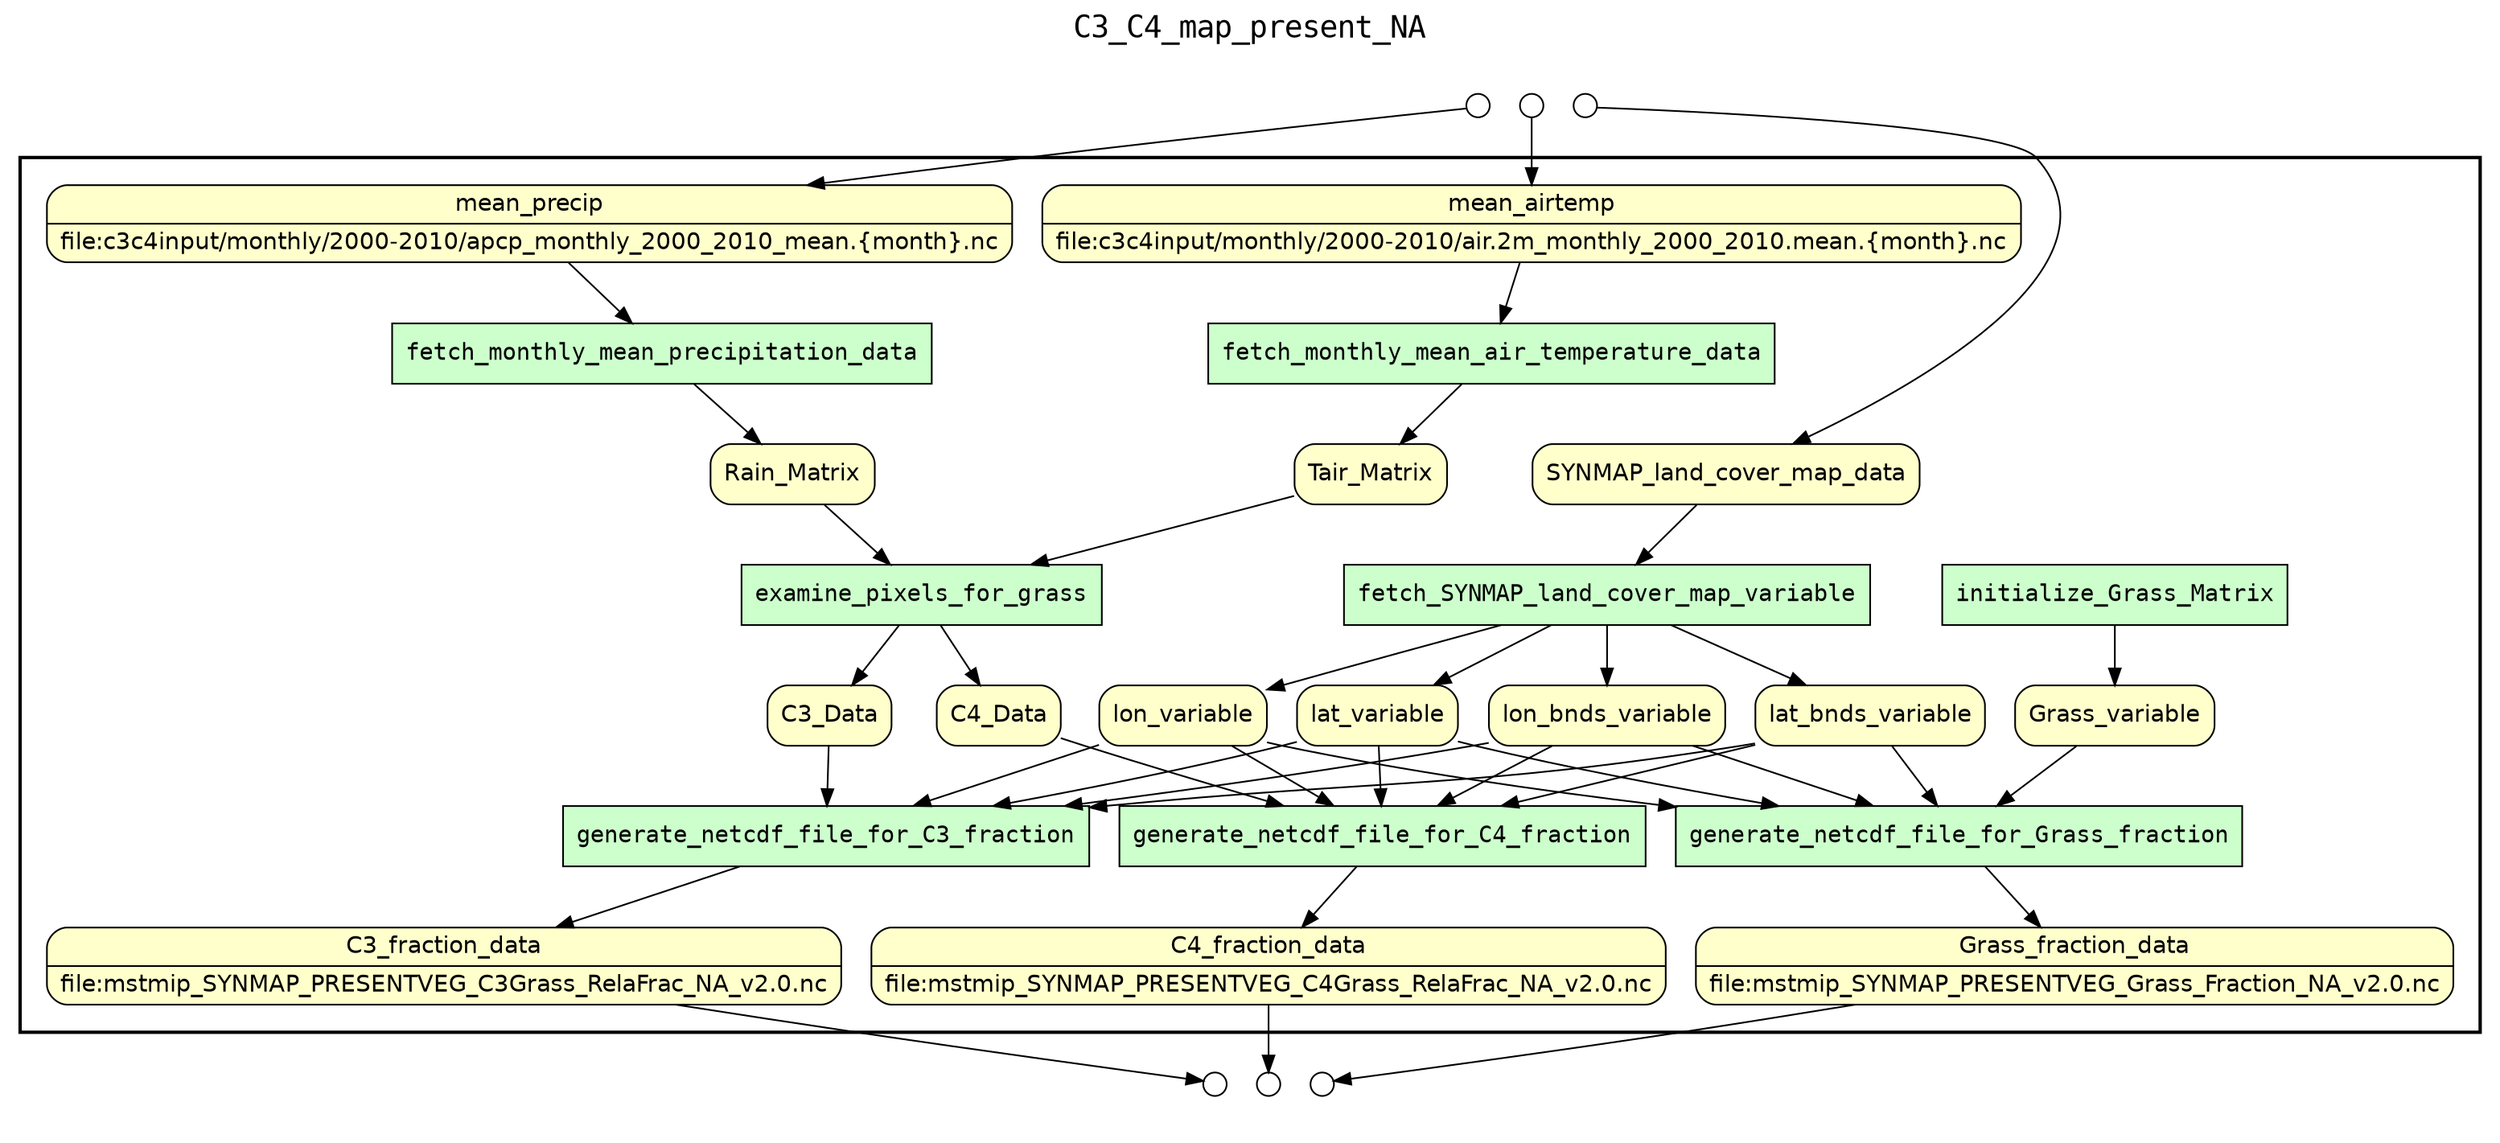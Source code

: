 digraph Workflow {
rankdir=TB
fontname=Courier; fontsize=18; labelloc=t
label=C3_C4_map_present_NA
subgraph cluster_workflow_box_outer { label=""; color=black; penwidth=2
subgraph cluster_workflow_box_inner { label=""; color=white
node[shape=box style=filled fillcolor="#CCFFCC" peripheries=1 fontname=Courier]
fetch_SYNMAP_land_cover_map_variable
fetch_monthly_mean_air_temperature_data
fetch_monthly_mean_precipitation_data
initialize_Grass_Matrix
examine_pixels_for_grass
generate_netcdf_file_for_C3_fraction
generate_netcdf_file_for_C4_fraction
generate_netcdf_file_for_Grass_fraction
node[shape=box style="rounded,filled" fillcolor="#FFFFCC" peripheries=1 fontname=Helvetica]
C3_fraction_data [shape=record rankdir=LR label="{<f0> C3_fraction_data |<f1> file\:mstmip_SYNMAP_PRESENTVEG_C3Grass_RelaFrac_NA_v2.0.nc}"];
C4_fraction_data [shape=record rankdir=LR label="{<f0> C4_fraction_data |<f1> file\:mstmip_SYNMAP_PRESENTVEG_C4Grass_RelaFrac_NA_v2.0.nc}"];
Grass_fraction_data [shape=record rankdir=LR label="{<f0> Grass_fraction_data |<f1> file\:mstmip_SYNMAP_PRESENTVEG_Grass_Fraction_NA_v2.0.nc}"];
SYNMAP_land_cover_map_data
mean_airtemp [shape=record rankdir=LR label="{<f0> mean_airtemp |<f1> file\:c3c4input/monthly/2000-2010/air.2m_monthly_2000_2010.mean.\{month\}.nc}"];
mean_precip [shape=record rankdir=LR label="{<f0> mean_precip |<f1> file\:c3c4input/monthly/2000-2010/apcp_monthly_2000_2010_mean.\{month\}.nc}"];
Tair_Matrix
Rain_Matrix
lon_variable
lat_variable
lon_bnds_variable
lat_bnds_variable
C3_Data
C4_Data
Grass_variable
node[shape=box style="rounded,filled" fillcolor="#FCFCFC" peripheries=1 fontname=Helvetica]
fetch_SYNMAP_land_cover_map_variable -> lon_variable
fetch_SYNMAP_land_cover_map_variable -> lat_variable
fetch_SYNMAP_land_cover_map_variable -> lon_bnds_variable
fetch_SYNMAP_land_cover_map_variable -> lat_bnds_variable
SYNMAP_land_cover_map_data -> fetch_SYNMAP_land_cover_map_variable
fetch_monthly_mean_air_temperature_data -> Tair_Matrix
mean_airtemp -> fetch_monthly_mean_air_temperature_data
fetch_monthly_mean_precipitation_data -> Rain_Matrix
mean_precip -> fetch_monthly_mean_precipitation_data
initialize_Grass_Matrix -> Grass_variable
examine_pixels_for_grass -> C3_Data
examine_pixels_for_grass -> C4_Data
Tair_Matrix -> examine_pixels_for_grass
Rain_Matrix -> examine_pixels_for_grass
generate_netcdf_file_for_C3_fraction -> C3_fraction_data
lon_variable -> generate_netcdf_file_for_C3_fraction
lat_variable -> generate_netcdf_file_for_C3_fraction
lon_bnds_variable -> generate_netcdf_file_for_C3_fraction
lat_bnds_variable -> generate_netcdf_file_for_C3_fraction
C3_Data -> generate_netcdf_file_for_C3_fraction
generate_netcdf_file_for_C4_fraction -> C4_fraction_data
lon_variable -> generate_netcdf_file_for_C4_fraction
lat_variable -> generate_netcdf_file_for_C4_fraction
lon_bnds_variable -> generate_netcdf_file_for_C4_fraction
lat_bnds_variable -> generate_netcdf_file_for_C4_fraction
C4_Data -> generate_netcdf_file_for_C4_fraction
generate_netcdf_file_for_Grass_fraction -> Grass_fraction_data
lon_variable -> generate_netcdf_file_for_Grass_fraction
lat_variable -> generate_netcdf_file_for_Grass_fraction
lon_bnds_variable -> generate_netcdf_file_for_Grass_fraction
lat_bnds_variable -> generate_netcdf_file_for_Grass_fraction
Grass_variable -> generate_netcdf_file_for_Grass_fraction
}}
subgraph cluster_input_ports_group_outer { label=""; color=white
subgraph cluster_input_ports_group_inner { label=""; color=white
node[shape=circle style="rounded,filled" fillcolor="#FFFFFF" peripheries=1 fontname=Helvetica width=0.2]
SYNMAP_land_cover_map_data_input_port [label=""]
mean_airtemp_input_port [label=""]
mean_precip_input_port [label=""]
}}
subgraph cluster_output_ports_group_outer { label=""; color=white
subgraph cluster_output_ports_group_inner { label=""; color=white
node[shape=circle style="rounded,filled" fillcolor="#FFFFFF" peripheries=1 fontname=Helvetica width=0.2]
C3_fraction_data_output_port [label=""]
C4_fraction_data_output_port [label=""]
Grass_fraction_data_output_port [label=""]
}}
SYNMAP_land_cover_map_data_input_port -> SYNMAP_land_cover_map_data
mean_airtemp_input_port -> mean_airtemp
mean_precip_input_port -> mean_precip
C3_fraction_data -> C3_fraction_data_output_port
C4_fraction_data -> C4_fraction_data_output_port
Grass_fraction_data -> Grass_fraction_data_output_port
}
